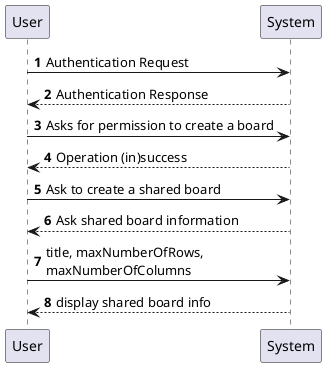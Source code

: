 @startuml
'https://plantuml.com/sequence-diagram

autonumber

User -> System: Authentication Request
System --> User: Authentication Response

User -> System: Asks for permission to create a board
User <-- System: Operation (in)success

User -> System: Ask to create a shared board
User <-- System: Ask shared board information

User -> System: title, maxNumberOfRows, \nmaxNumberOfColumns
System --> User: display shared board info
@enduml